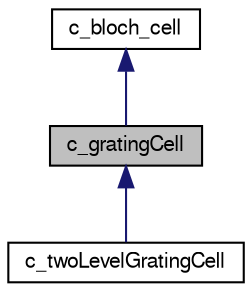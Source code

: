 digraph "c_gratingCell"
{
 // LATEX_PDF_SIZE
  edge [fontname="FreeSans",fontsize="10",labelfontname="FreeSans",labelfontsize="10"];
  node [fontname="FreeSans",fontsize="10",shape=record];
  Node0 [label="c_gratingCell",height=0.2,width=0.4,color="black", fillcolor="grey75", style="filled", fontcolor="black",tooltip=" "];
  Node1 -> Node0 [dir="back",color="midnightblue",fontsize="10",style="solid",fontname="FreeSans"];
  Node1 [label="c_bloch_cell",height=0.2,width=0.4,color="black", fillcolor="white", style="filled",URL="$classc__bloch__cell.html",tooltip="Class for simulating a bloch cell, using FDFD complex-k solver."];
  Node0 -> Node2 [dir="back",color="midnightblue",fontsize="10",style="solid",fontname="FreeSans"];
  Node2 [label="c_twoLevelGratingCell",height=0.2,width=0.4,color="black", fillcolor="white", style="filled",URL="$classc__two_level_grating_cell.html",tooltip=" "];
}
